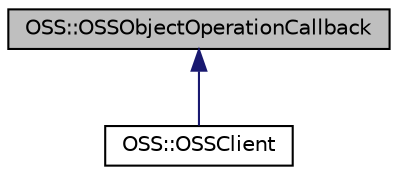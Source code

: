 digraph "OSS::OSSObjectOperationCallback"
{
  edge [fontname="Helvetica",fontsize="10",labelfontname="Helvetica",labelfontsize="10"];
  node [fontname="Helvetica",fontsize="10",shape=record];
  Node1 [label="OSS::OSSObjectOperationCallback",height=0.2,width=0.4,color="black", fillcolor="grey75", style="filled" fontcolor="black"];
  Node1 -> Node2 [dir="back",color="midnightblue",fontsize="10",style="solid",fontname="Helvetica"];
  Node2 [label="OSS::OSSClient",height=0.2,width=0.4,color="black", fillcolor="white", style="filled",URL="$class_o_s_s_1_1_o_s_s_client.html"];
}
